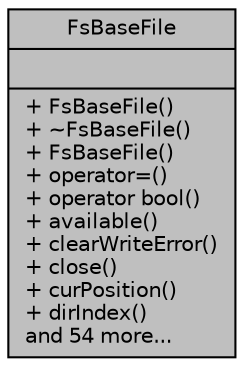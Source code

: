 digraph "FsBaseFile"
{
 // INTERACTIVE_SVG=YES
 // LATEX_PDF_SIZE
  edge [fontname="Helvetica",fontsize="10",labelfontname="Helvetica",labelfontsize="10"];
  node [fontname="Helvetica",fontsize="10",shape=record];
  Node1 [label="{FsBaseFile\n||+ FsBaseFile()\l+ ~FsBaseFile()\l+ FsBaseFile()\l+ operator=()\l+ operator bool()\l+ available()\l+ clearWriteError()\l+ close()\l+ curPosition()\l+ dirIndex()\land 54 more...\l}",height=0.2,width=0.4,color="black", fillcolor="grey75", style="filled", fontcolor="black",tooltip="FsBaseFile class."];
}
